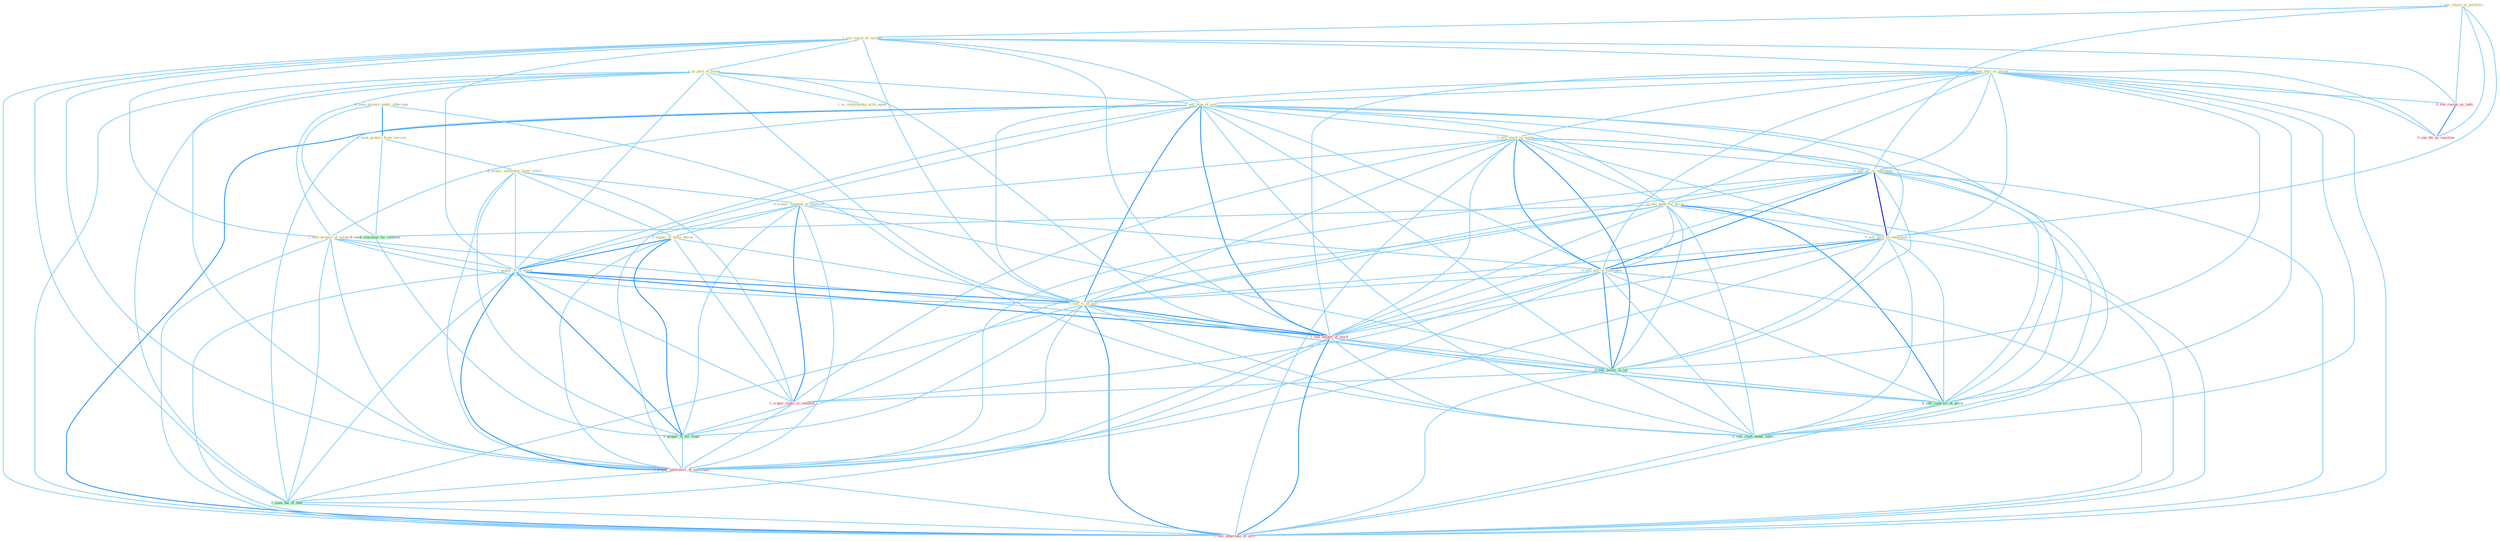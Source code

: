 Graph G{ 
    node
    [shape=polygon,style=filled,width=.5,height=.06,color="#BDFCC9",fixedsize=true,fontsize=4,
    fontcolor="#2f4f4f"];
    {node
    [color="#ffffe0", fontcolor="#8b7d6b"] "1_see_return_to_portfolio " "1_see_vision_of_system " "1_us_part_of_monei " "0_sell_busi_as_group " "1_sell_type_of_suit " "0_seek_protect_under_othernum " "0_sell_stock_in_matter " "1_seek_protect_from_lawsuit " "0_acquir_entitynam_from_vehicl " "0_sell_all_to_entitynam " "0_acquir_compani_in_transact " "0_sell_bank_for_price " "1_hold_promis_of_surgeri " "1_us_relationship_with_agenc " "0_sell_facil_to_entitynam " "0_sell_pill_in_entitynam " "0_acquir_%_befor_throw " "1_acquir_%_of_stock " "1_sell_%_of_unit "}
{node [color="#fff0f5", fontcolor="#b22222"] "1_sell_basket_of_stock " "0_see_resign_as_indic " "1_acquir_stake_in_compani " "1_acquir_laboratori_of_entitynam " "1_sell_othernum_of_offic " "0_see_thi_as_reaction "}
edge [color="#B0E2FF"];

	"1_see_return_to_portfolio " -- "1_see_vision_of_system " [w="1", color="#87cefa" ];
	"1_see_return_to_portfolio " -- "0_sell_all_to_entitynam " [w="1", color="#87cefa" ];
	"1_see_return_to_portfolio " -- "0_sell_facil_to_entitynam " [w="1", color="#87cefa" ];
	"1_see_return_to_portfolio " -- "0_see_resign_as_indic " [w="1", color="#87cefa" ];
	"1_see_return_to_portfolio " -- "0_see_thi_as_reaction " [w="1", color="#87cefa" ];
	"1_see_vision_of_system " -- "1_us_part_of_monei " [w="1", color="#87cefa" ];
	"1_see_vision_of_system " -- "1_sell_type_of_suit " [w="1", color="#87cefa" ];
	"1_see_vision_of_system " -- "1_hold_promis_of_surgeri " [w="1", color="#87cefa" ];
	"1_see_vision_of_system " -- "1_acquir_%_of_stock " [w="1", color="#87cefa" ];
	"1_see_vision_of_system " -- "1_sell_%_of_unit " [w="1", color="#87cefa" ];
	"1_see_vision_of_system " -- "1_sell_basket_of_stock " [w="1", color="#87cefa" ];
	"1_see_vision_of_system " -- "0_see_resign_as_indic " [w="1", color="#87cefa" ];
	"1_see_vision_of_system " -- "1_acquir_laboratori_of_entitynam " [w="1", color="#87cefa" ];
	"1_see_vision_of_system " -- "1_seen_the_of_that " [w="1", color="#87cefa" ];
	"1_see_vision_of_system " -- "1_sell_othernum_of_offic " [w="1", color="#87cefa" ];
	"1_see_vision_of_system " -- "0_see_thi_as_reaction " [w="1", color="#87cefa" ];
	"1_us_part_of_monei " -- "1_sell_type_of_suit " [w="1", color="#87cefa" ];
	"1_us_part_of_monei " -- "1_hold_promis_of_surgeri " [w="1", color="#87cefa" ];
	"1_us_part_of_monei " -- "1_us_relationship_with_agenc " [w="1", color="#87cefa" ];
	"1_us_part_of_monei " -- "1_acquir_%_of_stock " [w="1", color="#87cefa" ];
	"1_us_part_of_monei " -- "1_sell_%_of_unit " [w="1", color="#87cefa" ];
	"1_us_part_of_monei " -- "1_sell_basket_of_stock " [w="1", color="#87cefa" ];
	"1_us_part_of_monei " -- "1_acquir_laboratori_of_entitynam " [w="1", color="#87cefa" ];
	"1_us_part_of_monei " -- "1_seen_the_of_that " [w="1", color="#87cefa" ];
	"1_us_part_of_monei " -- "1_sell_othernum_of_offic " [w="1", color="#87cefa" ];
	"0_sell_busi_as_group " -- "1_sell_type_of_suit " [w="1", color="#87cefa" ];
	"0_sell_busi_as_group " -- "0_sell_stock_in_matter " [w="1", color="#87cefa" ];
	"0_sell_busi_as_group " -- "0_sell_all_to_entitynam " [w="1", color="#87cefa" ];
	"0_sell_busi_as_group " -- "0_sell_bank_for_price " [w="1", color="#87cefa" ];
	"0_sell_busi_as_group " -- "0_sell_facil_to_entitynam " [w="1", color="#87cefa" ];
	"0_sell_busi_as_group " -- "0_sell_pill_in_entitynam " [w="1", color="#87cefa" ];
	"0_sell_busi_as_group " -- "1_sell_%_of_unit " [w="1", color="#87cefa" ];
	"0_sell_busi_as_group " -- "1_sell_basket_of_stock " [w="1", color="#87cefa" ];
	"0_sell_busi_as_group " -- "0_sell_dollar_in_lot " [w="1", color="#87cefa" ];
	"0_sell_busi_as_group " -- "0_see_resign_as_indic " [w="1", color="#87cefa" ];
	"0_sell_busi_as_group " -- "0_sell_contract_at_price " [w="1", color="#87cefa" ];
	"0_sell_busi_as_group " -- "0_sell_cloth_under_label " [w="1", color="#87cefa" ];
	"0_sell_busi_as_group " -- "1_sell_othernum_of_offic " [w="1", color="#87cefa" ];
	"0_sell_busi_as_group " -- "0_see_thi_as_reaction " [w="1", color="#87cefa" ];
	"1_sell_type_of_suit " -- "0_sell_stock_in_matter " [w="1", color="#87cefa" ];
	"1_sell_type_of_suit " -- "0_sell_all_to_entitynam " [w="1", color="#87cefa" ];
	"1_sell_type_of_suit " -- "0_sell_bank_for_price " [w="1", color="#87cefa" ];
	"1_sell_type_of_suit " -- "1_hold_promis_of_surgeri " [w="1", color="#87cefa" ];
	"1_sell_type_of_suit " -- "0_sell_facil_to_entitynam " [w="1", color="#87cefa" ];
	"1_sell_type_of_suit " -- "0_sell_pill_in_entitynam " [w="1", color="#87cefa" ];
	"1_sell_type_of_suit " -- "1_acquir_%_of_stock " [w="1", color="#87cefa" ];
	"1_sell_type_of_suit " -- "1_sell_%_of_unit " [w="2", color="#1e90ff" , len=0.8];
	"1_sell_type_of_suit " -- "1_sell_basket_of_stock " [w="2", color="#1e90ff" , len=0.8];
	"1_sell_type_of_suit " -- "0_sell_dollar_in_lot " [w="1", color="#87cefa" ];
	"1_sell_type_of_suit " -- "0_sell_contract_at_price " [w="1", color="#87cefa" ];
	"1_sell_type_of_suit " -- "1_acquir_laboratori_of_entitynam " [w="1", color="#87cefa" ];
	"1_sell_type_of_suit " -- "0_sell_cloth_under_label " [w="1", color="#87cefa" ];
	"1_sell_type_of_suit " -- "1_seen_the_of_that " [w="1", color="#87cefa" ];
	"1_sell_type_of_suit " -- "1_sell_othernum_of_offic " [w="2", color="#1e90ff" , len=0.8];
	"0_seek_protect_under_othernum " -- "1_seek_protect_from_lawsuit " [w="2", color="#1e90ff" , len=0.8];
	"0_seek_protect_under_othernum " -- "0_seek_classmat_for_reunion " [w="1", color="#87cefa" ];
	"0_seek_protect_under_othernum " -- "0_sell_cloth_under_label " [w="1", color="#87cefa" ];
	"0_sell_stock_in_matter " -- "0_sell_all_to_entitynam " [w="1", color="#87cefa" ];
	"0_sell_stock_in_matter " -- "0_acquir_compani_in_transact " [w="1", color="#87cefa" ];
	"0_sell_stock_in_matter " -- "0_sell_bank_for_price " [w="1", color="#87cefa" ];
	"0_sell_stock_in_matter " -- "0_sell_facil_to_entitynam " [w="1", color="#87cefa" ];
	"0_sell_stock_in_matter " -- "0_sell_pill_in_entitynam " [w="2", color="#1e90ff" , len=0.8];
	"0_sell_stock_in_matter " -- "1_sell_%_of_unit " [w="1", color="#87cefa" ];
	"0_sell_stock_in_matter " -- "1_sell_basket_of_stock " [w="1", color="#87cefa" ];
	"0_sell_stock_in_matter " -- "0_sell_dollar_in_lot " [w="2", color="#1e90ff" , len=0.8];
	"0_sell_stock_in_matter " -- "1_acquir_stake_in_compani " [w="1", color="#87cefa" ];
	"0_sell_stock_in_matter " -- "0_sell_contract_at_price " [w="1", color="#87cefa" ];
	"0_sell_stock_in_matter " -- "0_sell_cloth_under_label " [w="1", color="#87cefa" ];
	"0_sell_stock_in_matter " -- "1_sell_othernum_of_offic " [w="1", color="#87cefa" ];
	"1_seek_protect_from_lawsuit " -- "0_acquir_entitynam_from_vehicl " [w="1", color="#87cefa" ];
	"1_seek_protect_from_lawsuit " -- "0_seek_classmat_for_reunion " [w="1", color="#87cefa" ];
	"0_acquir_entitynam_from_vehicl " -- "0_acquir_compani_in_transact " [w="1", color="#87cefa" ];
	"0_acquir_entitynam_from_vehicl " -- "0_acquir_%_befor_throw " [w="1", color="#87cefa" ];
	"0_acquir_entitynam_from_vehicl " -- "1_acquir_%_of_stock " [w="1", color="#87cefa" ];
	"0_acquir_entitynam_from_vehicl " -- "1_acquir_stake_in_compani " [w="1", color="#87cefa" ];
	"0_acquir_entitynam_from_vehicl " -- "0_acquir_%_for_franc " [w="1", color="#87cefa" ];
	"0_acquir_entitynam_from_vehicl " -- "1_acquir_laboratori_of_entitynam " [w="1", color="#87cefa" ];
	"0_sell_all_to_entitynam " -- "0_sell_bank_for_price " [w="1", color="#87cefa" ];
	"0_sell_all_to_entitynam " -- "0_sell_facil_to_entitynam " [w="3", color="#0000cd" , len=0.6];
	"0_sell_all_to_entitynam " -- "0_sell_pill_in_entitynam " [w="2", color="#1e90ff" , len=0.8];
	"0_sell_all_to_entitynam " -- "1_sell_%_of_unit " [w="1", color="#87cefa" ];
	"0_sell_all_to_entitynam " -- "1_sell_basket_of_stock " [w="1", color="#87cefa" ];
	"0_sell_all_to_entitynam " -- "0_sell_dollar_in_lot " [w="1", color="#87cefa" ];
	"0_sell_all_to_entitynam " -- "0_sell_contract_at_price " [w="1", color="#87cefa" ];
	"0_sell_all_to_entitynam " -- "1_acquir_laboratori_of_entitynam " [w="1", color="#87cefa" ];
	"0_sell_all_to_entitynam " -- "0_sell_cloth_under_label " [w="1", color="#87cefa" ];
	"0_sell_all_to_entitynam " -- "1_sell_othernum_of_offic " [w="1", color="#87cefa" ];
	"0_acquir_compani_in_transact " -- "0_sell_pill_in_entitynam " [w="1", color="#87cefa" ];
	"0_acquir_compani_in_transact " -- "0_acquir_%_befor_throw " [w="1", color="#87cefa" ];
	"0_acquir_compani_in_transact " -- "1_acquir_%_of_stock " [w="1", color="#87cefa" ];
	"0_acquir_compani_in_transact " -- "0_sell_dollar_in_lot " [w="1", color="#87cefa" ];
	"0_acquir_compani_in_transact " -- "1_acquir_stake_in_compani " [w="2", color="#1e90ff" , len=0.8];
	"0_acquir_compani_in_transact " -- "0_acquir_%_for_franc " [w="1", color="#87cefa" ];
	"0_acquir_compani_in_transact " -- "1_acquir_laboratori_of_entitynam " [w="1", color="#87cefa" ];
	"0_sell_bank_for_price " -- "0_sell_facil_to_entitynam " [w="1", color="#87cefa" ];
	"0_sell_bank_for_price " -- "0_sell_pill_in_entitynam " [w="1", color="#87cefa" ];
	"0_sell_bank_for_price " -- "1_sell_%_of_unit " [w="1", color="#87cefa" ];
	"0_sell_bank_for_price " -- "0_seek_classmat_for_reunion " [w="1", color="#87cefa" ];
	"0_sell_bank_for_price " -- "1_sell_basket_of_stock " [w="1", color="#87cefa" ];
	"0_sell_bank_for_price " -- "0_sell_dollar_in_lot " [w="1", color="#87cefa" ];
	"0_sell_bank_for_price " -- "0_acquir_%_for_franc " [w="1", color="#87cefa" ];
	"0_sell_bank_for_price " -- "0_sell_contract_at_price " [w="2", color="#1e90ff" , len=0.8];
	"0_sell_bank_for_price " -- "0_sell_cloth_under_label " [w="1", color="#87cefa" ];
	"0_sell_bank_for_price " -- "1_sell_othernum_of_offic " [w="1", color="#87cefa" ];
	"1_hold_promis_of_surgeri " -- "1_acquir_%_of_stock " [w="1", color="#87cefa" ];
	"1_hold_promis_of_surgeri " -- "1_sell_%_of_unit " [w="1", color="#87cefa" ];
	"1_hold_promis_of_surgeri " -- "1_sell_basket_of_stock " [w="1", color="#87cefa" ];
	"1_hold_promis_of_surgeri " -- "1_acquir_laboratori_of_entitynam " [w="1", color="#87cefa" ];
	"1_hold_promis_of_surgeri " -- "1_seen_the_of_that " [w="1", color="#87cefa" ];
	"1_hold_promis_of_surgeri " -- "1_sell_othernum_of_offic " [w="1", color="#87cefa" ];
	"0_sell_facil_to_entitynam " -- "0_sell_pill_in_entitynam " [w="2", color="#1e90ff" , len=0.8];
	"0_sell_facil_to_entitynam " -- "1_sell_%_of_unit " [w="1", color="#87cefa" ];
	"0_sell_facil_to_entitynam " -- "1_sell_basket_of_stock " [w="1", color="#87cefa" ];
	"0_sell_facil_to_entitynam " -- "0_sell_dollar_in_lot " [w="1", color="#87cefa" ];
	"0_sell_facil_to_entitynam " -- "0_sell_contract_at_price " [w="1", color="#87cefa" ];
	"0_sell_facil_to_entitynam " -- "1_acquir_laboratori_of_entitynam " [w="1", color="#87cefa" ];
	"0_sell_facil_to_entitynam " -- "0_sell_cloth_under_label " [w="1", color="#87cefa" ];
	"0_sell_facil_to_entitynam " -- "1_sell_othernum_of_offic " [w="1", color="#87cefa" ];
	"0_sell_pill_in_entitynam " -- "1_sell_%_of_unit " [w="1", color="#87cefa" ];
	"0_sell_pill_in_entitynam " -- "1_sell_basket_of_stock " [w="1", color="#87cefa" ];
	"0_sell_pill_in_entitynam " -- "0_sell_dollar_in_lot " [w="2", color="#1e90ff" , len=0.8];
	"0_sell_pill_in_entitynam " -- "1_acquir_stake_in_compani " [w="1", color="#87cefa" ];
	"0_sell_pill_in_entitynam " -- "0_sell_contract_at_price " [w="1", color="#87cefa" ];
	"0_sell_pill_in_entitynam " -- "1_acquir_laboratori_of_entitynam " [w="1", color="#87cefa" ];
	"0_sell_pill_in_entitynam " -- "0_sell_cloth_under_label " [w="1", color="#87cefa" ];
	"0_sell_pill_in_entitynam " -- "1_sell_othernum_of_offic " [w="1", color="#87cefa" ];
	"0_acquir_%_befor_throw " -- "1_acquir_%_of_stock " [w="2", color="#1e90ff" , len=0.8];
	"0_acquir_%_befor_throw " -- "1_sell_%_of_unit " [w="1", color="#87cefa" ];
	"0_acquir_%_befor_throw " -- "1_acquir_stake_in_compani " [w="1", color="#87cefa" ];
	"0_acquir_%_befor_throw " -- "0_acquir_%_for_franc " [w="2", color="#1e90ff" , len=0.8];
	"0_acquir_%_befor_throw " -- "1_acquir_laboratori_of_entitynam " [w="1", color="#87cefa" ];
	"1_acquir_%_of_stock " -- "1_sell_%_of_unit " [w="2", color="#1e90ff" , len=0.8];
	"1_acquir_%_of_stock " -- "1_sell_basket_of_stock " [w="2", color="#1e90ff" , len=0.8];
	"1_acquir_%_of_stock " -- "1_acquir_stake_in_compani " [w="1", color="#87cefa" ];
	"1_acquir_%_of_stock " -- "0_acquir_%_for_franc " [w="2", color="#1e90ff" , len=0.8];
	"1_acquir_%_of_stock " -- "1_acquir_laboratori_of_entitynam " [w="2", color="#1e90ff" , len=0.8];
	"1_acquir_%_of_stock " -- "1_seen_the_of_that " [w="1", color="#87cefa" ];
	"1_acquir_%_of_stock " -- "1_sell_othernum_of_offic " [w="1", color="#87cefa" ];
	"1_sell_%_of_unit " -- "1_sell_basket_of_stock " [w="2", color="#1e90ff" , len=0.8];
	"1_sell_%_of_unit " -- "0_sell_dollar_in_lot " [w="1", color="#87cefa" ];
	"1_sell_%_of_unit " -- "0_acquir_%_for_franc " [w="1", color="#87cefa" ];
	"1_sell_%_of_unit " -- "0_sell_contract_at_price " [w="1", color="#87cefa" ];
	"1_sell_%_of_unit " -- "1_acquir_laboratori_of_entitynam " [w="1", color="#87cefa" ];
	"1_sell_%_of_unit " -- "0_sell_cloth_under_label " [w="1", color="#87cefa" ];
	"1_sell_%_of_unit " -- "1_seen_the_of_that " [w="1", color="#87cefa" ];
	"1_sell_%_of_unit " -- "1_sell_othernum_of_offic " [w="2", color="#1e90ff" , len=0.8];
	"0_seek_classmat_for_reunion " -- "0_acquir_%_for_franc " [w="1", color="#87cefa" ];
	"1_sell_basket_of_stock " -- "0_sell_dollar_in_lot " [w="1", color="#87cefa" ];
	"1_sell_basket_of_stock " -- "0_sell_contract_at_price " [w="1", color="#87cefa" ];
	"1_sell_basket_of_stock " -- "1_acquir_laboratori_of_entitynam " [w="1", color="#87cefa" ];
	"1_sell_basket_of_stock " -- "0_sell_cloth_under_label " [w="1", color="#87cefa" ];
	"1_sell_basket_of_stock " -- "1_seen_the_of_that " [w="1", color="#87cefa" ];
	"1_sell_basket_of_stock " -- "1_sell_othernum_of_offic " [w="2", color="#1e90ff" , len=0.8];
	"0_sell_dollar_in_lot " -- "1_acquir_stake_in_compani " [w="1", color="#87cefa" ];
	"0_sell_dollar_in_lot " -- "0_sell_contract_at_price " [w="1", color="#87cefa" ];
	"0_sell_dollar_in_lot " -- "0_sell_cloth_under_label " [w="1", color="#87cefa" ];
	"0_sell_dollar_in_lot " -- "1_sell_othernum_of_offic " [w="1", color="#87cefa" ];
	"0_see_resign_as_indic " -- "0_see_thi_as_reaction " [w="2", color="#1e90ff" , len=0.8];
	"1_acquir_stake_in_compani " -- "0_acquir_%_for_franc " [w="1", color="#87cefa" ];
	"1_acquir_stake_in_compani " -- "1_acquir_laboratori_of_entitynam " [w="1", color="#87cefa" ];
	"0_acquir_%_for_franc " -- "1_acquir_laboratori_of_entitynam " [w="1", color="#87cefa" ];
	"0_sell_contract_at_price " -- "0_sell_cloth_under_label " [w="1", color="#87cefa" ];
	"0_sell_contract_at_price " -- "1_sell_othernum_of_offic " [w="1", color="#87cefa" ];
	"1_acquir_laboratori_of_entitynam " -- "1_seen_the_of_that " [w="1", color="#87cefa" ];
	"1_acquir_laboratori_of_entitynam " -- "1_sell_othernum_of_offic " [w="1", color="#87cefa" ];
	"0_sell_cloth_under_label " -- "1_sell_othernum_of_offic " [w="1", color="#87cefa" ];
	"1_seen_the_of_that " -- "1_sell_othernum_of_offic " [w="1", color="#87cefa" ];
}